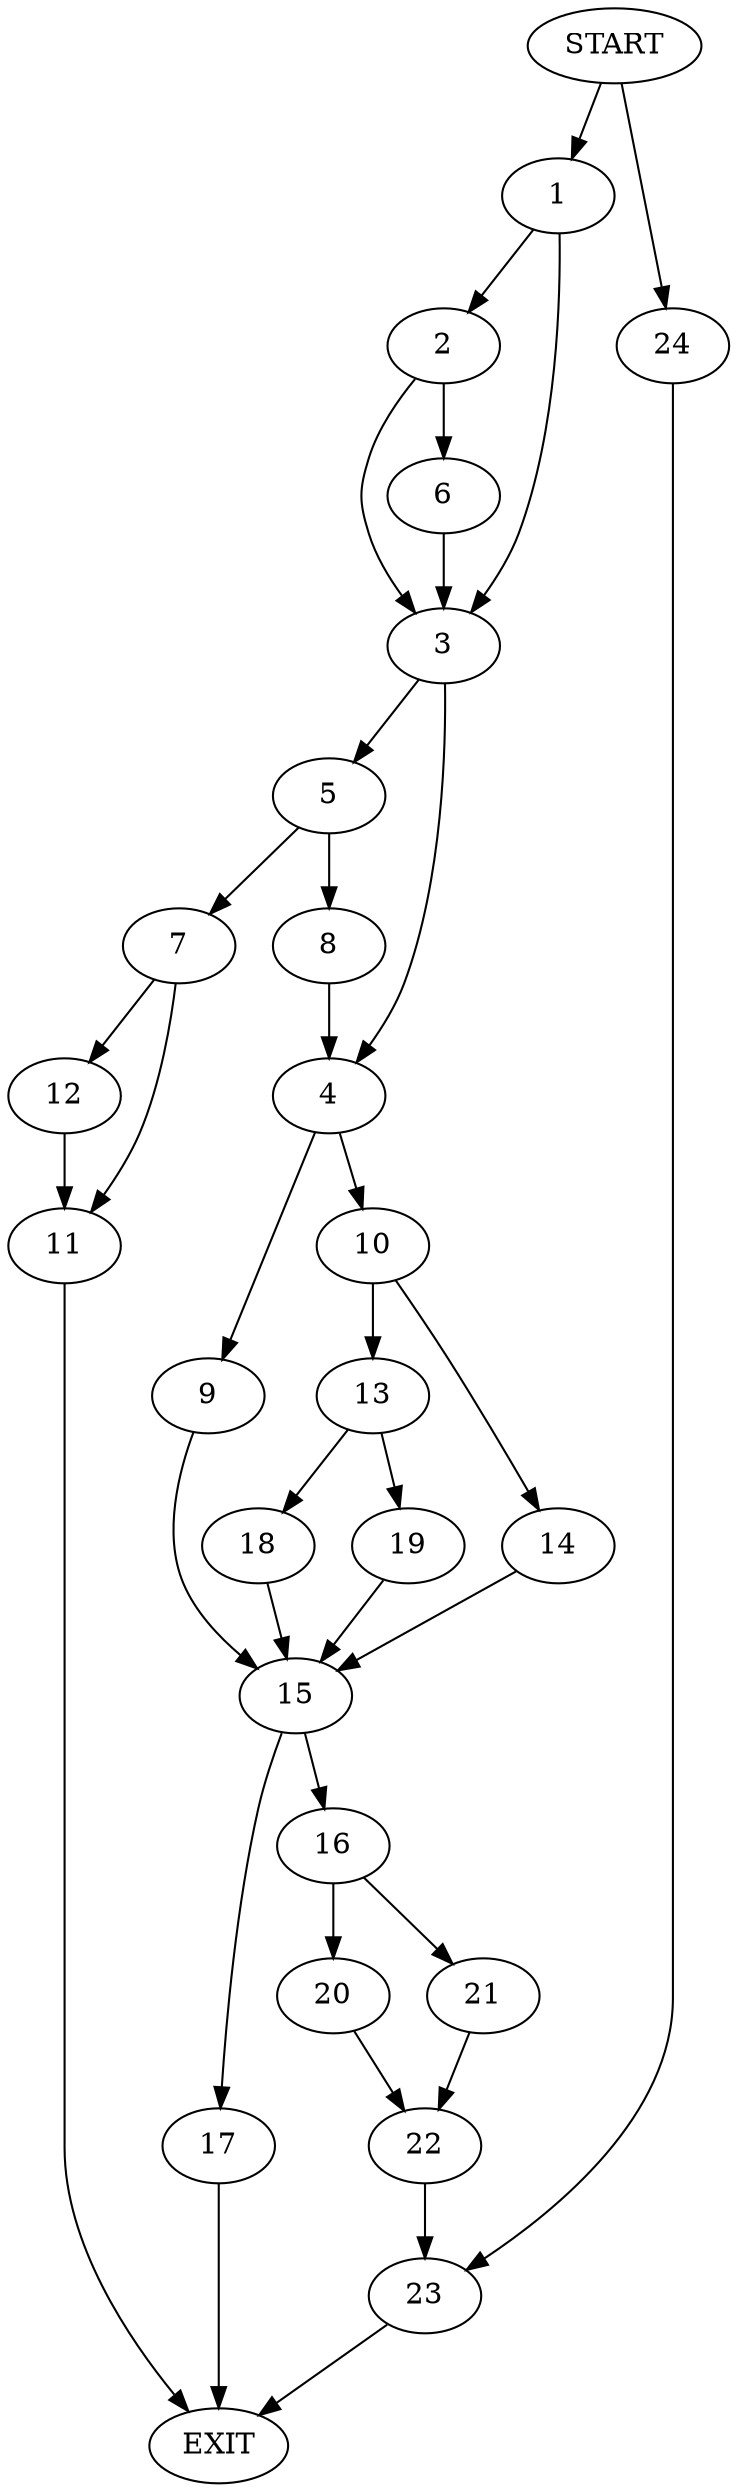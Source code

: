 digraph {
0 [label="START"]
25 [label="EXIT"]
0 -> 1
1 -> 2
1 -> 3
3 -> 4
3 -> 5
2 -> 6
2 -> 3
6 -> 3
5 -> 7
5 -> 8
4 -> 9
4 -> 10
8 -> 4
7 -> 11
7 -> 12
11 -> 25
12 -> 11
10 -> 13
10 -> 14
9 -> 15
15 -> 16
15 -> 17
14 -> 15
13 -> 18
13 -> 19
18 -> 15
19 -> 15
16 -> 20
16 -> 21
17 -> 25
21 -> 22
20 -> 22
22 -> 23
23 -> 25
0 -> 24
24 -> 23
}
